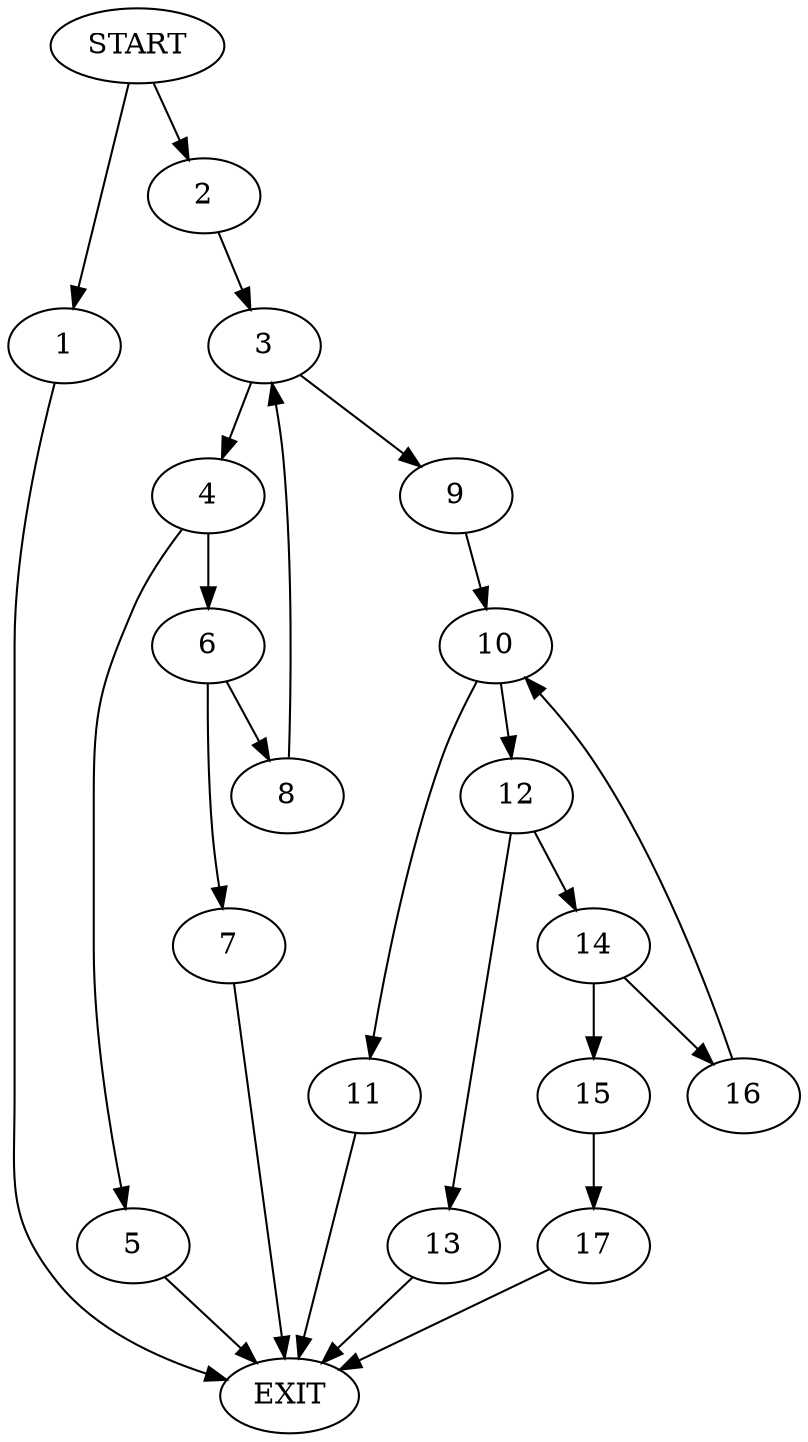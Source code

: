 digraph { 
0 [label="START"];
1;
2;
3;
4;
5;
6;
7;
8;
9;
10;
11;
12;
13;
14;
15;
16;
17;
18[label="EXIT"];
0 -> 2;
0 -> 1;
1 -> 18;
2 -> 3;
3 -> 4;
3 -> 9;
4 -> 5;
4 -> 6;
5 -> 18;
6 -> 8;
6 -> 7;
7 -> 18;
8 -> 3;
9 -> 10;
10 -> 11;
10 -> 12;
11 -> 18;
12 -> 14;
12 -> 13;
13 -> 18;
14 -> 15;
14 -> 16;
15 -> 17;
16 -> 10;
17 -> 18;
}